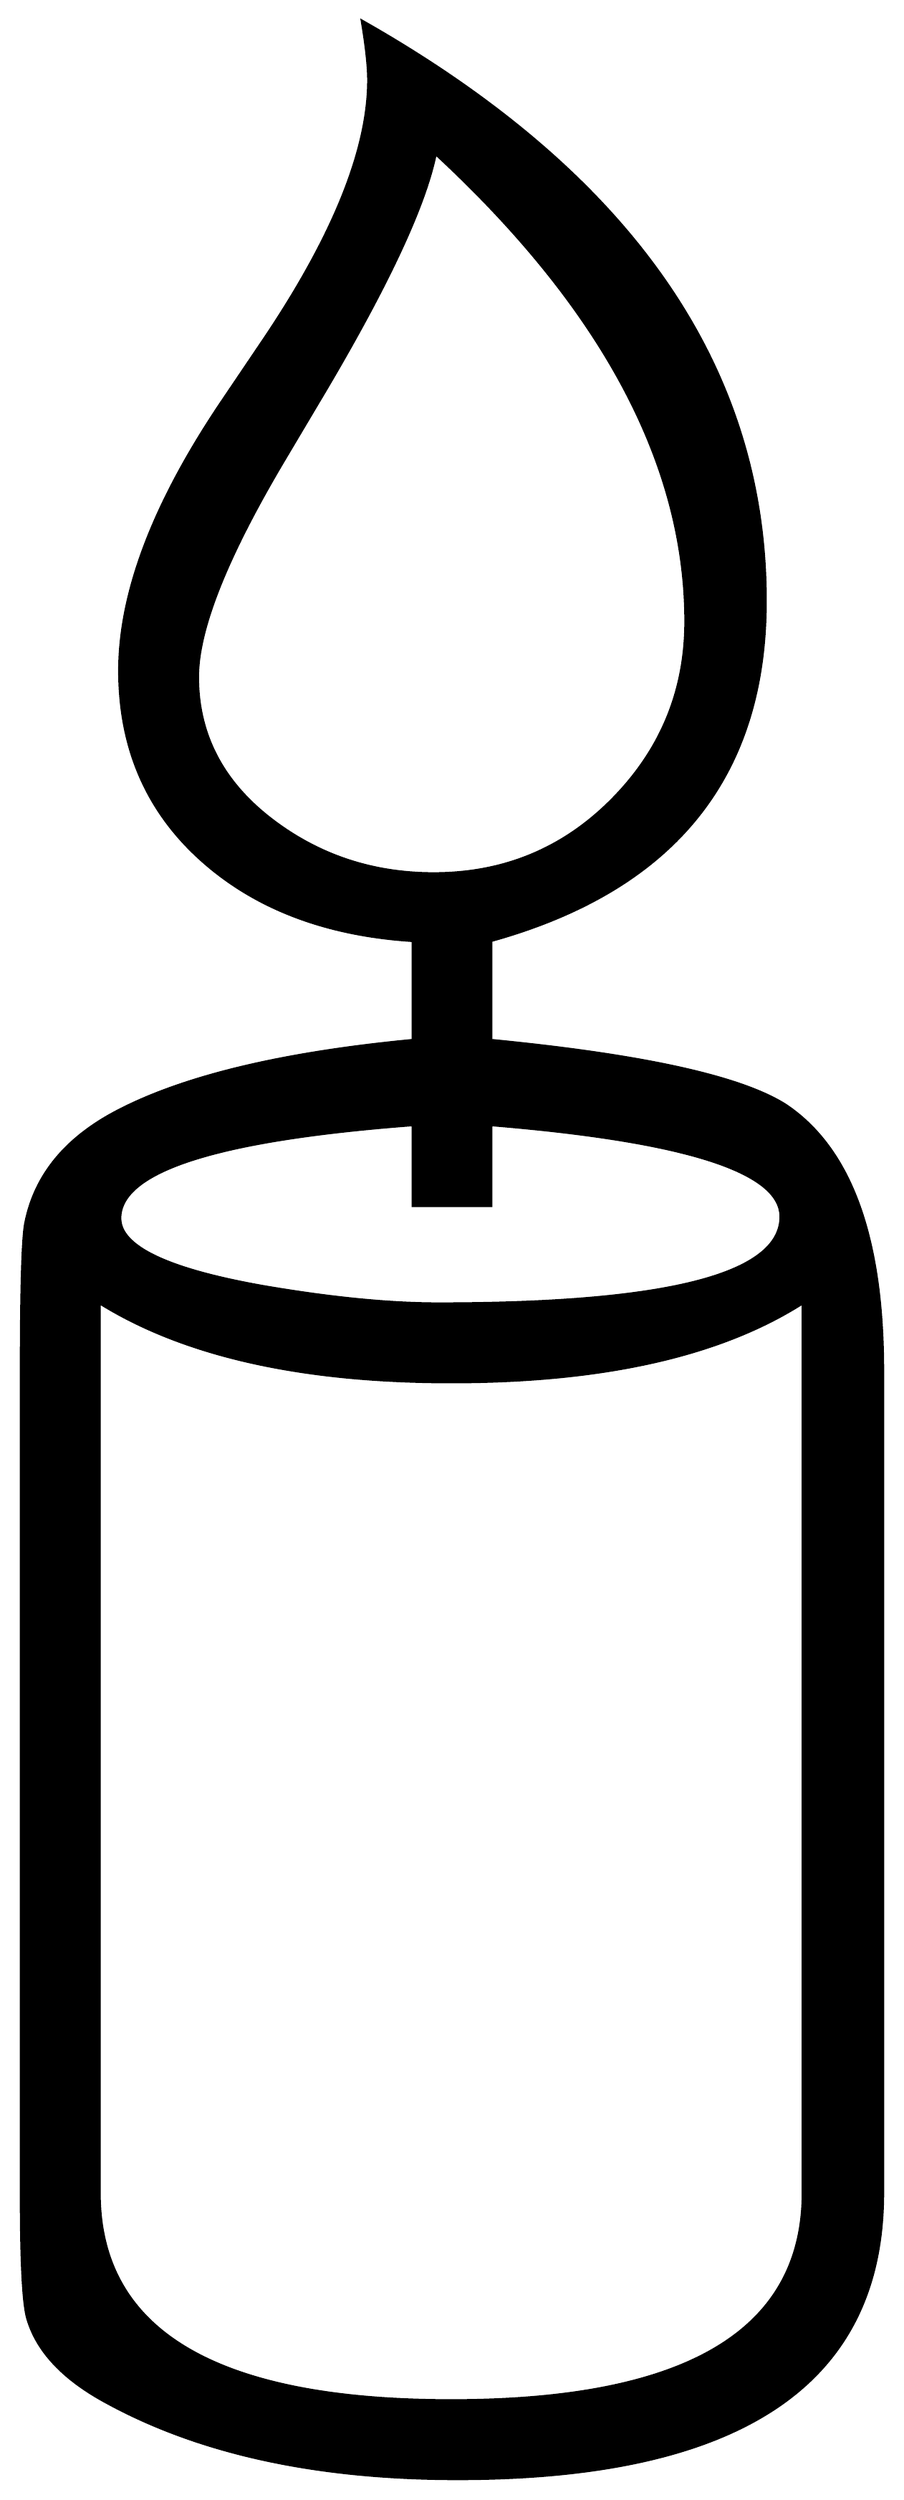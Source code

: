 


\begin{tikzpicture}[y=0.80pt, x=0.80pt, yscale=-1.0, xscale=1.0, inner sep=0pt, outer sep=0pt]
\begin{scope}[shift={(100.0,1861.0)},nonzero rule]
  \path[draw=.,fill=.,line width=1.600pt] (740.0,-143.0) .. controls
    (740.0,-23.0) and (650.667,37.0) .. (472.0,37.0) .. controls
    (383.333,37.0) and (309.667,21.0) .. (251.0,-11.0) .. controls
    (223.667,-25.667) and (207.0,-43.333) .. (201.0,-64.0) .. controls
    (198.333,-73.333) and (197.0,-99.0) .. (197.0,-141.0) --
    (197.0,-660.0) .. controls (197.0,-715.333) and (198.0,-747.0)
    .. (200.0,-755.0) .. controls (206.0,-783.667) and
    (224.333,-806.333) .. (255.0,-823.0) .. controls (297.0,-845.667)
    and (360.0,-861.0) .. (444.0,-869.0) -- (444.0,-932.0) ..
    controls (391.333,-935.333) and (348.333,-951.0) .. (315.0,-979.0)
    .. controls (277.667,-1010.333) and (259.0,-1051.333) ..
    (259.0,-1102.0) .. controls (259.0,-1151.333) and
    (280.667,-1208.0) .. (324.0,-1272.0) -- (349.0,-1309.0) ..
    controls (393.667,-1375.0) and (416.0,-1430.0) ..
    (416.0,-1474.0) .. controls (416.0,-1482.667) and
    (414.667,-1495.0) .. (412.0,-1511.0) .. controls
    (581.333,-1415.0) and (666.0,-1293.333) .. (666.0,-1146.0) ..
    controls (666.0,-1035.333) and (608.333,-964.0) ..
    (493.0,-932.0) -- (493.0,-869.0) .. controls (589.0,-859.667)
    and (651.0,-846.0) .. (679.0,-828.0) .. controls
    (719.667,-800.667) and (740.0,-745.0) .. (740.0,-661.0) --
    (740.0,-143.0) -- cycle(616.0,-1133.0) .. controls
    (616.0,-1232.333) and (563.333,-1330.667) .. (458.0,-1428.0) ..
    controls (451.333,-1394.667) and (426.667,-1342.333) ..
    (384.0,-1271.0) -- (362.0,-1234.0) .. controls
    (326.0,-1173.333) and (308.0,-1128.0) .. (308.0,-1098.0) ..
    controls (308.0,-1061.333) and (324.0,-1031.0) ..
    (356.0,-1007.0) .. controls (385.333,-985.0) and
    (419.0,-974.0) .. (457.0,-974.0) .. controls (501.0,-974.0)
    and (538.333,-989.333) .. (569.0,-1020.0) .. controls
    (600.333,-1051.333) and (616.0,-1089.0) .. (616.0,-1133.0) --
    cycle(676.0,-758.0) .. controls (676.0,-786.667) and
    (615.0,-806.0) .. (493.0,-816.0) -- (493.0,-765.0) --
    (444.0,-765.0) -- (444.0,-816.0) .. controls (320.667,-806.667)
    and (259.0,-787.0) .. (259.0,-757.0) .. controls
    (259.0,-739.0) and (289.0,-724.667) .. (349.0,-714.0) ..
    controls (391.667,-706.667) and (428.667,-703.0) .. (460.0,-703.0)
    .. controls (604.0,-703.0) and (676.0,-721.333) ..
    (676.0,-758.0) -- cycle(690.0,-143.0) -- (690.0,-704.0) ..
    controls (638.0,-670.667) and (564.0,-654.0) .. (468.0,-654.0)
    .. controls (373.333,-654.0) and (299.333,-670.667) ..
    (246.0,-704.0) -- (246.0,-143.0) .. controls (246.0,-55.667)
    and (320.0,-12.0) .. (468.0,-12.0) .. controls (616.0,-12.0)
    and (690.0,-55.667) .. (690.0,-143.0) -- cycle;
\end{scope}

\end{tikzpicture}

